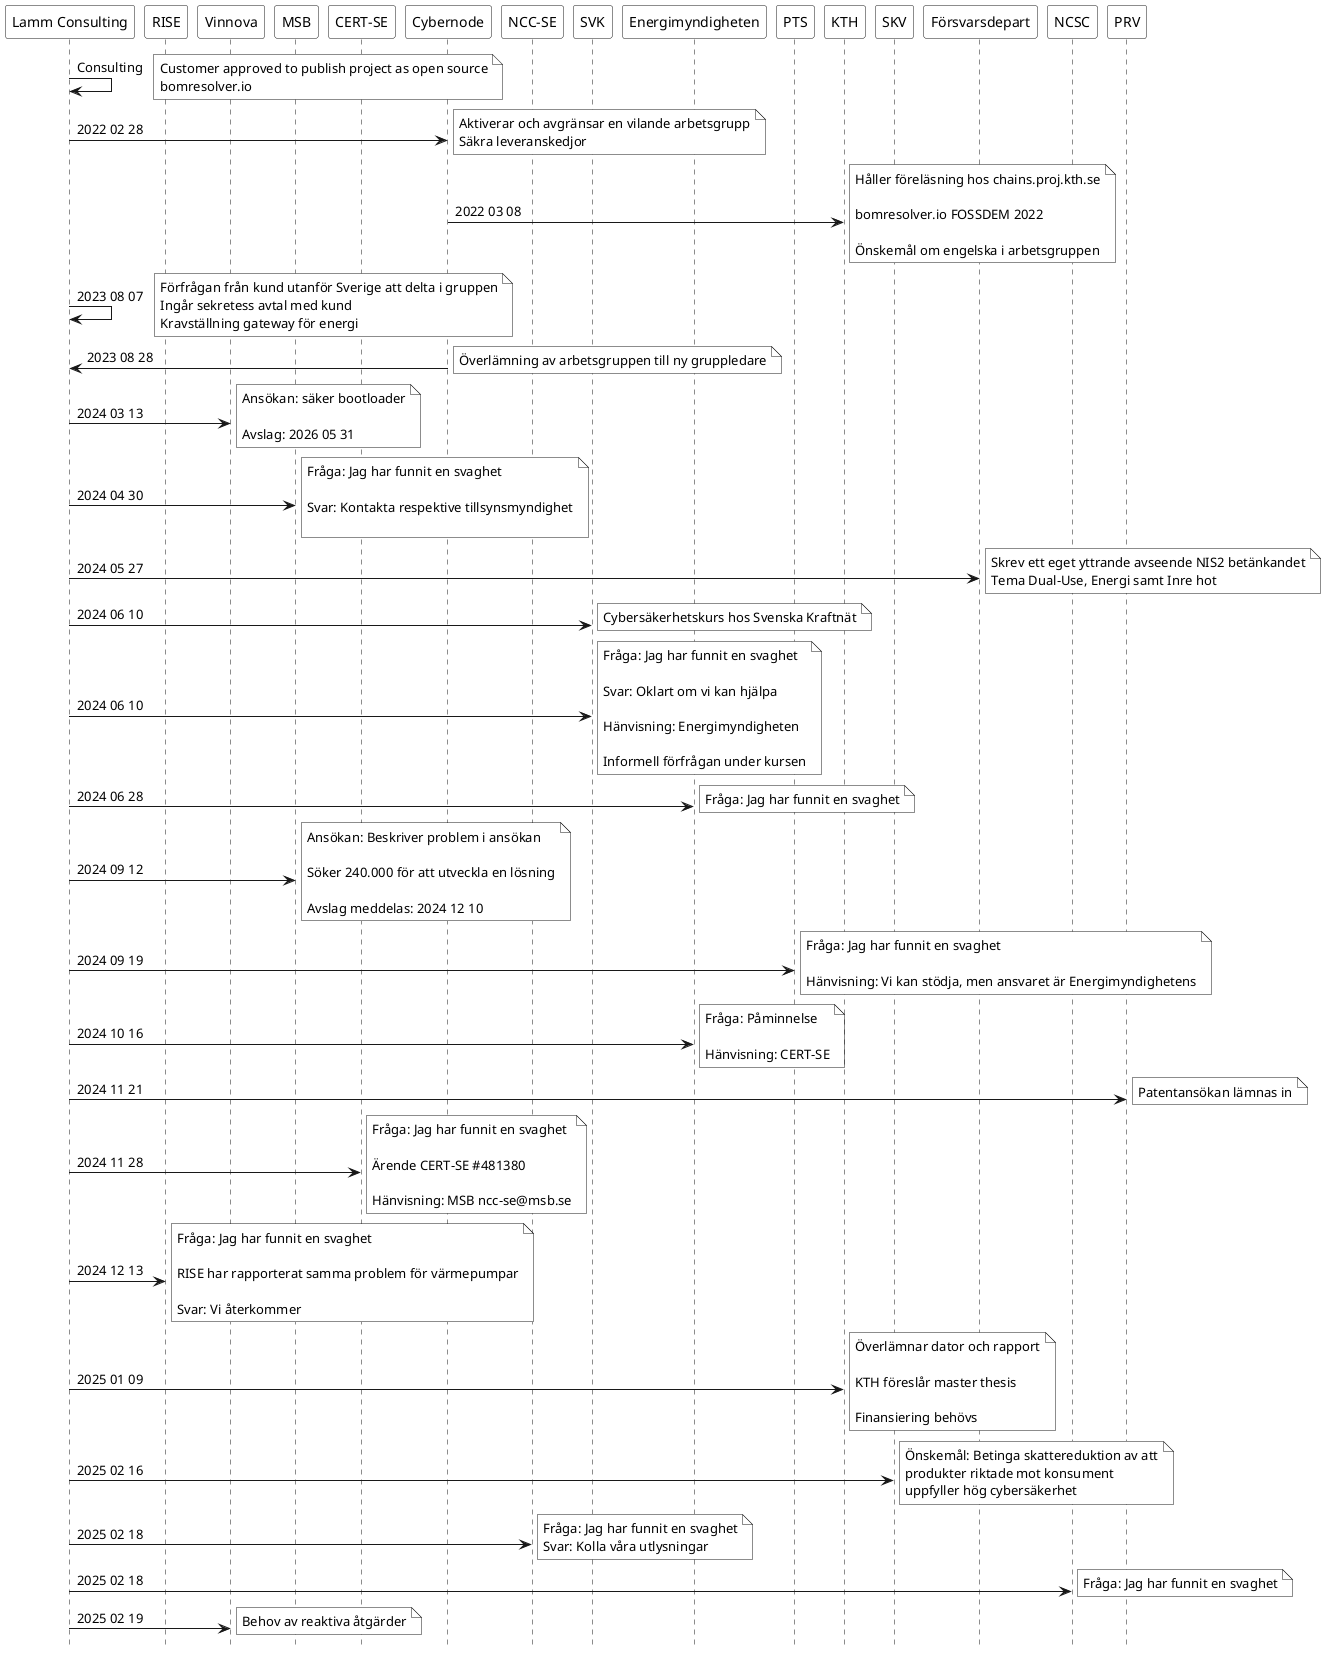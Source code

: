 @startuml

hide footbox
participant "Lamm Consulting"  as LM #FFFFFF
participant  "RISE" as RISE #FFFFFF
participant  "Vinnova" as VINN  #FFFFFF
participant  "MSB" as MSB  #FFFFFF
participant  "CERT-SE" as CERT #FFFFFF
participant  "Cybernode" as CYBER  #FFFFFF
participant  "NCC-SE" as NCC #FFFFFF
participant  "SVK" as SVK  #FFFFFF
participant  "Energimyndigheten" as EM #FFFFFF
participant  "PTS" as PTS #FFFFFF
participant  "KTH" as KTH #FFFFFF
participant  "SKV" as SKV #FFFFFF
participant  "Försvarsdepart" as FORSVAR #FFFFFF
participant  "NCSC" as NCSC #FFFFFF
participant  "PRV" as PRV #FFFFFF

LM -> LM:  Consulting 
note right #FFFFFF : Customer approved to publish project as open source\nbomresolver.io 
LM -> CYBER:  2022 02 28
note right #FFFFFF : Aktiverar och avgränsar en vilande arbetsgrupp\nSäkra leveranskedjor
CYBER -> KTH: 2022 03 08 
note right #FFFFFF : Håller föreläsning hos chains.proj.kth.se\n\nbomresolver.io FOSSDEM 2022\n\nÖnskemål om engelska i arbetsgruppen
LM -> LM:  2023 08 07
note right #FFFFFF : Förfrågan från kund utanför Sverige att delta i gruppen\nIngår sekretess avtal med kund\nKravställning gateway för energi
CYBER -> LM:  2023 08 28
note right #FFFFFF : Överlämning av arbetsgruppen till ny gruppledare
LM -> VINN: 2024 03 13 
note right #FFFFFF : Ansökan: säker bootloader\n\nAvslag: 2026 05 31 
LM -> MSB: 2024 04 30 
note right #FFFFFF : Fråga: Jag har funnit en svaghet \n\nSvar: Kontakta respektive tillsynsmyndighet\n
LM -> FORSVAR: 2024 05 27 
note right #FFFFFF : Skrev ett eget yttrande avseende NIS2 betänkandet\nTema Dual-Use, Energi samt Inre hot
LM -> SVK:  2024 06 10 
note right #FFFFFF : Cybersäkerhetskurs hos Svenska Kraftnät 
LM -> SVK: 2024 06 10 
note right #FFFFFF : Fråga: Jag har funnit en svaghet \n\nSvar: Oklart om vi kan hjälpa\n\nHänvisning: Energimyndigheten\n\nInformell förfrågan under kursen
LM -> EM: 2024 06 28 
note right #FFFFFF : Fråga: Jag har funnit en svaghet
LM -> MSB: 2024 09 12 
note right #FFFFFF : Ansökan: Beskriver problem i ansökan\n\nSöker 240.000 för att utveckla en lösning\n\nAvslag meddelas: 2024 12 10
LM -> PTS: 2024 09 19 
note right #FFFFFF : Fråga: Jag har funnit en svaghet\n\nHänvisning: Vi kan stödja, men ansvaret är Energimyndighetens
LM -> EM: 2024 10 16 
note right #FFFFFF : Fråga: Påminnelse\n\nHänvisning: CERT-SE
LM -> PRV: 2024 11 21 
note right #FFFFFF : Patentansökan lämnas in
LM -> CERT: 2024 11 28 
note right #FFFFFF : Fråga: Jag har funnit en svaghet\n\nÄrende CERT-SE #481380\n\nHänvisning: MSB ncc-se@msb.se
LM -> RISE: 2024 12 13 
note right #FFFFFF : Fråga: Jag har funnit en svaghet\n\nRISE har rapporterat samma problem för värmepumpar\n\nSvar: Vi återkommer
LM -> KTH: 2025 01 09 
note right #FFFFFF : Överlämnar dator och rapport\n\nKTH föreslår master thesis\n\nFinansiering behövs
LM -> SKV: 2025 02 16 
note right #FFFFFF : Önskemål: Betinga skattereduktion av att\nprodukter riktade mot konsument\nuppfyller hög cybersäkerhet
LM -> NCC: 2025 02 18 
note right #FFFFFF :Fråga: Jag har funnit en svaghet\nSvar: Kolla våra utlysningar 
LM -> NCSC: 2025 02 18 
note right #FFFFFF :Fråga: Jag har funnit en svaghet 
LM -> VINN: 2025 02 19 
note right #FFFFFF : Behov av reaktiva åtgärder 
@enduml

